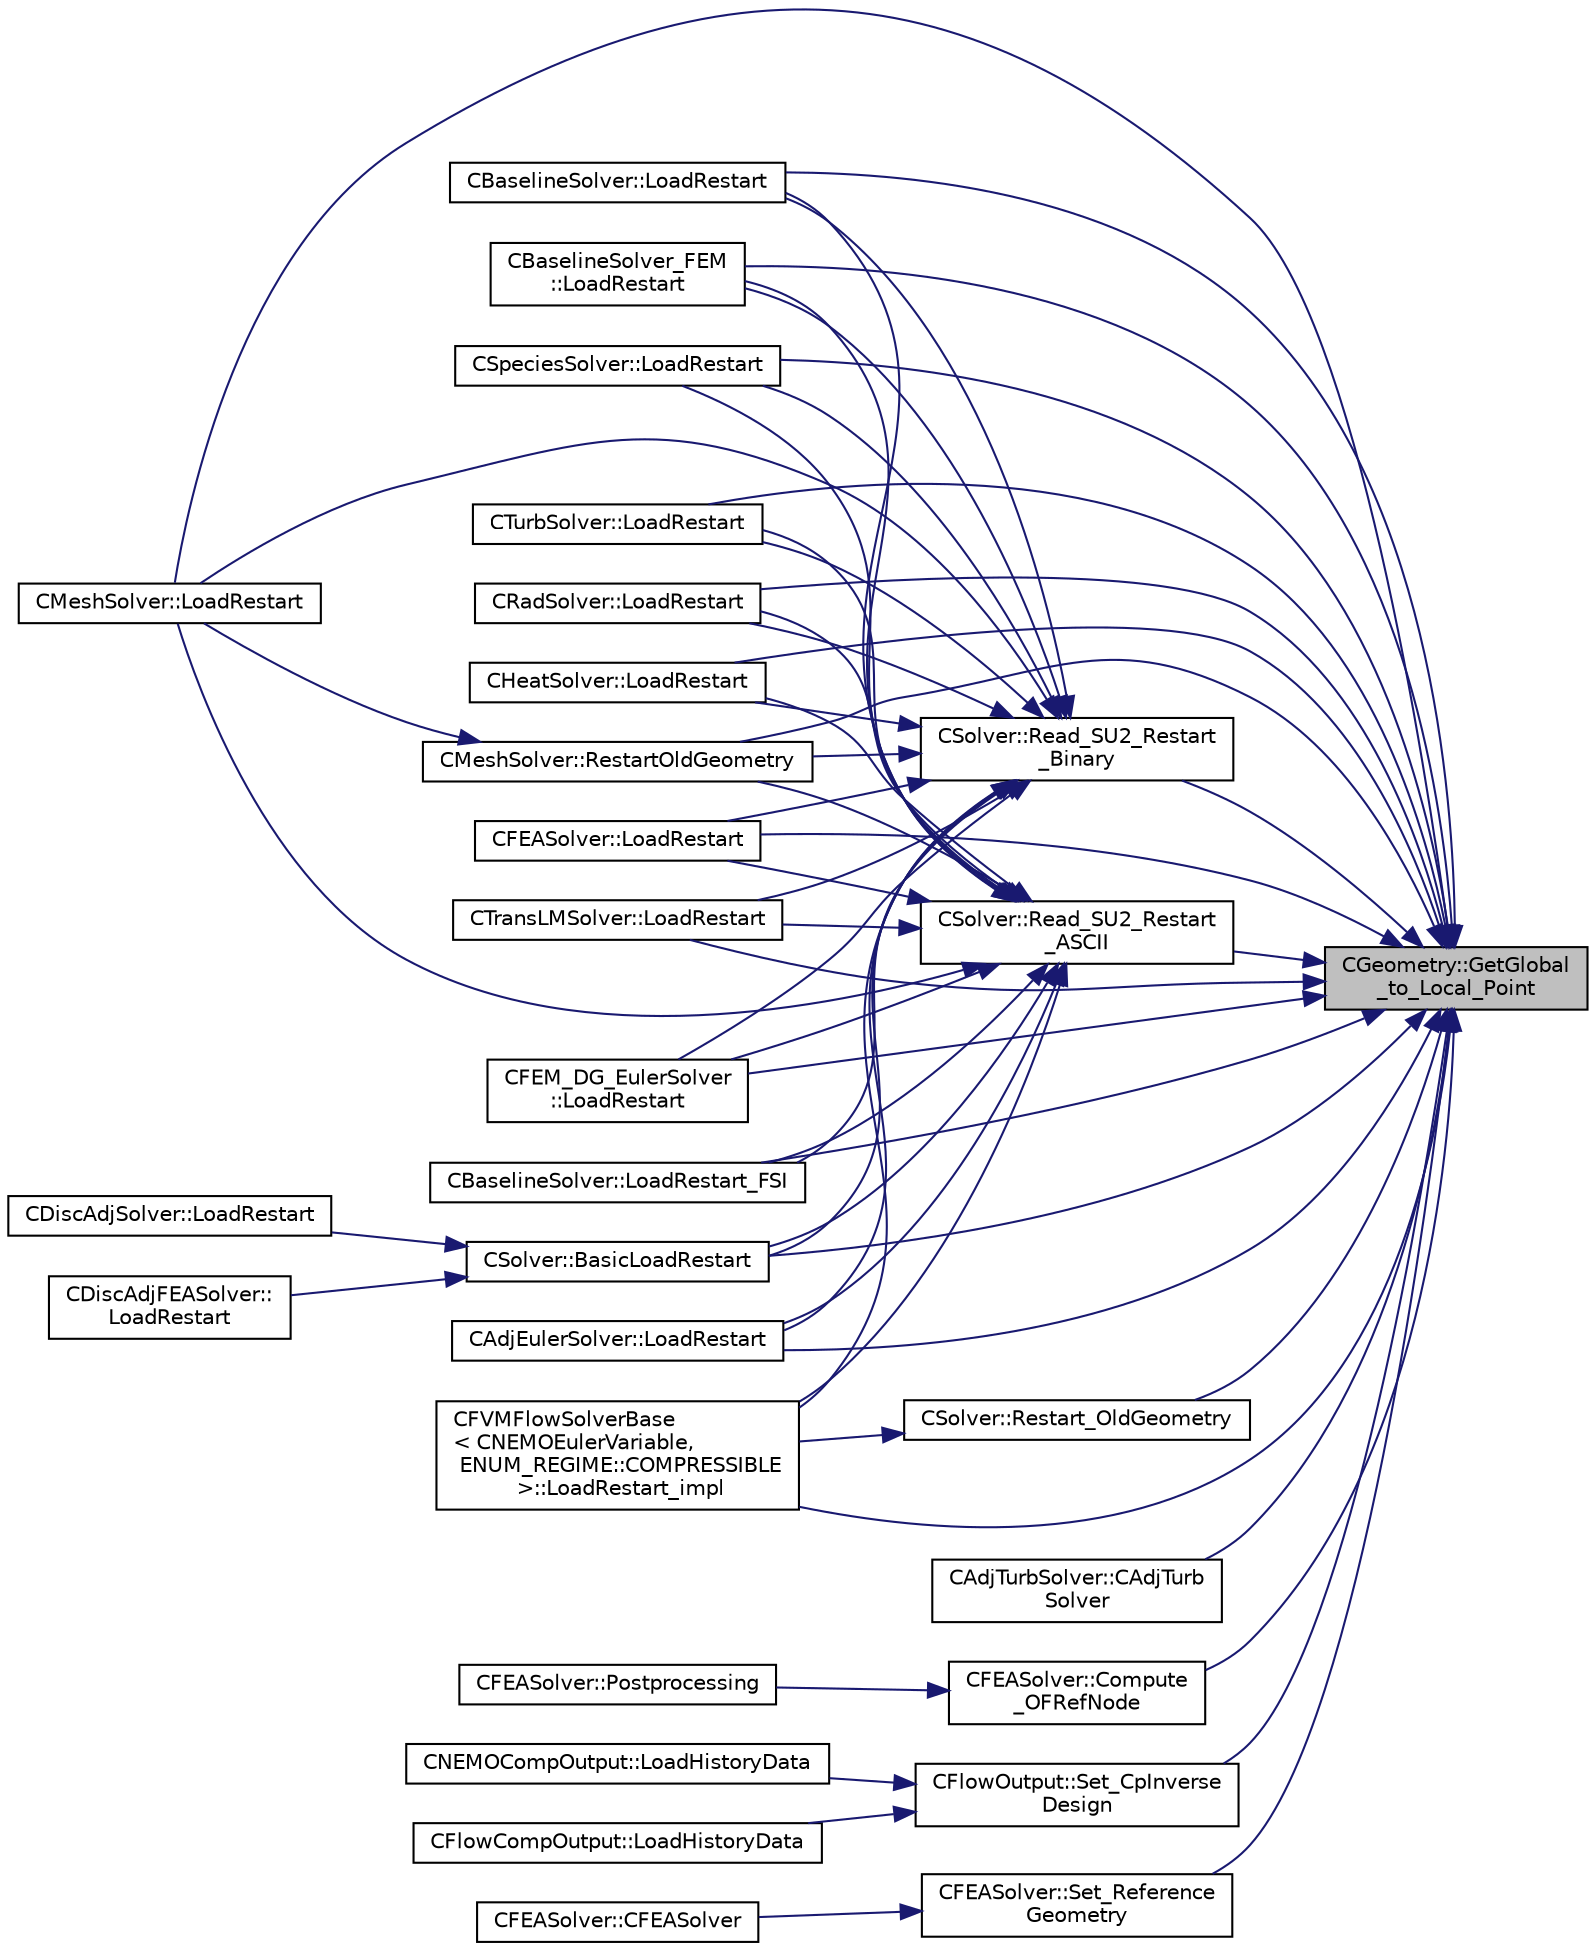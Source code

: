 digraph "CGeometry::GetGlobal_to_Local_Point"
{
 // LATEX_PDF_SIZE
  edge [fontname="Helvetica",fontsize="10",labelfontname="Helvetica",labelfontsize="10"];
  node [fontname="Helvetica",fontsize="10",shape=record];
  rankdir="RL";
  Node1 [label="CGeometry::GetGlobal\l_to_Local_Point",height=0.2,width=0.4,color="black", fillcolor="grey75", style="filled", fontcolor="black",tooltip="A virtual member."];
  Node1 -> Node2 [dir="back",color="midnightblue",fontsize="10",style="solid",fontname="Helvetica"];
  Node2 [label="CSolver::BasicLoadRestart",height=0.2,width=0.4,color="black", fillcolor="white", style="filled",URL="$classCSolver.html#a1da07a1447b99015b8d1ea6f1238c332",tooltip="Loads the solution from the restart file."];
  Node2 -> Node3 [dir="back",color="midnightblue",fontsize="10",style="solid",fontname="Helvetica"];
  Node3 [label="CDiscAdjSolver::LoadRestart",height=0.2,width=0.4,color="black", fillcolor="white", style="filled",URL="$classCDiscAdjSolver.html#adc04ad9d81d8669d0accabe899bdb39d",tooltip="Load a solution from a restart file."];
  Node2 -> Node4 [dir="back",color="midnightblue",fontsize="10",style="solid",fontname="Helvetica"];
  Node4 [label="CDiscAdjFEASolver::\lLoadRestart",height=0.2,width=0.4,color="black", fillcolor="white", style="filled",URL="$classCDiscAdjFEASolver.html#a30cbfd6dac6c80898c5624a96ab55b8c",tooltip="Load a solution from a restart file."];
  Node1 -> Node5 [dir="back",color="midnightblue",fontsize="10",style="solid",fontname="Helvetica"];
  Node5 [label="CAdjTurbSolver::CAdjTurb\lSolver",height=0.2,width=0.4,color="black", fillcolor="white", style="filled",URL="$classCAdjTurbSolver.html#a621bdae0b081f25a67425cc037cd90a2",tooltip=" "];
  Node1 -> Node6 [dir="back",color="midnightblue",fontsize="10",style="solid",fontname="Helvetica"];
  Node6 [label="CFEASolver::Compute\l_OFRefNode",height=0.2,width=0.4,color="black", fillcolor="white", style="filled",URL="$classCFEASolver.html#a70584057c3e5f61ddce67ef88df91e74",tooltip="Compute the objective function for a reference node."];
  Node6 -> Node7 [dir="back",color="midnightblue",fontsize="10",style="solid",fontname="Helvetica"];
  Node7 [label="CFEASolver::Postprocessing",height=0.2,width=0.4,color="black", fillcolor="white", style="filled",URL="$classCFEASolver.html#ab4fa9086b598c5778c9c0403a5626d1b",tooltip="Postprocessing."];
  Node1 -> Node8 [dir="back",color="midnightblue",fontsize="10",style="solid",fontname="Helvetica"];
  Node8 [label="CSpeciesSolver::LoadRestart",height=0.2,width=0.4,color="black", fillcolor="white", style="filled",URL="$classCSpeciesSolver.html#a40ecea72824a266fcda6347d08a4fcea",tooltip="Load a solution from a restart file."];
  Node1 -> Node9 [dir="back",color="midnightblue",fontsize="10",style="solid",fontname="Helvetica"];
  Node9 [label="CRadSolver::LoadRestart",height=0.2,width=0.4,color="black", fillcolor="white", style="filled",URL="$classCRadSolver.html#a9f64999fe5bfcb69fb4349d00d6d8ef5",tooltip="Load a solution from a restart file."];
  Node1 -> Node10 [dir="back",color="midnightblue",fontsize="10",style="solid",fontname="Helvetica"];
  Node10 [label="CBaselineSolver::LoadRestart",height=0.2,width=0.4,color="black", fillcolor="white", style="filled",URL="$classCBaselineSolver.html#aa5fad3af8c5b48950679d5c5a3a91ec4",tooltip="Load a solution from a restart file."];
  Node1 -> Node11 [dir="back",color="midnightblue",fontsize="10",style="solid",fontname="Helvetica"];
  Node11 [label="CBaselineSolver_FEM\l::LoadRestart",height=0.2,width=0.4,color="black", fillcolor="white", style="filled",URL="$classCBaselineSolver__FEM.html#a73e94685049650b1d21ea6bacca64e57",tooltip="Load a solution from a restart file."];
  Node1 -> Node12 [dir="back",color="midnightblue",fontsize="10",style="solid",fontname="Helvetica"];
  Node12 [label="CTurbSolver::LoadRestart",height=0.2,width=0.4,color="black", fillcolor="white", style="filled",URL="$classCTurbSolver.html#a7b62bcdb84f3345f560a6110905d7fb3",tooltip="Load a solution from a restart file."];
  Node1 -> Node13 [dir="back",color="midnightblue",fontsize="10",style="solid",fontname="Helvetica"];
  Node13 [label="CHeatSolver::LoadRestart",height=0.2,width=0.4,color="black", fillcolor="white", style="filled",URL="$classCHeatSolver.html#a0cc2cf63a1cd34b15be77cf3233beaae",tooltip="Load a solution from a restart file."];
  Node1 -> Node14 [dir="back",color="midnightblue",fontsize="10",style="solid",fontname="Helvetica"];
  Node14 [label="CMeshSolver::LoadRestart",height=0.2,width=0.4,color="black", fillcolor="white", style="filled",URL="$classCMeshSolver.html#a7049d436ca386344acd2424eceb39ef4",tooltip="Load a solution from a restart file."];
  Node1 -> Node15 [dir="back",color="midnightblue",fontsize="10",style="solid",fontname="Helvetica"];
  Node15 [label="CTransLMSolver::LoadRestart",height=0.2,width=0.4,color="black", fillcolor="white", style="filled",URL="$classCTransLMSolver.html#a6f940c3ebc5092d9d06306159300713d",tooltip="Load a solution from a restart file."];
  Node1 -> Node16 [dir="back",color="midnightblue",fontsize="10",style="solid",fontname="Helvetica"];
  Node16 [label="CAdjEulerSolver::LoadRestart",height=0.2,width=0.4,color="black", fillcolor="white", style="filled",URL="$classCAdjEulerSolver.html#a4bc9fada01b433e9194d4c0d67adbbbd",tooltip="Load a solution from a restart file."];
  Node1 -> Node17 [dir="back",color="midnightblue",fontsize="10",style="solid",fontname="Helvetica"];
  Node17 [label="CFEASolver::LoadRestart",height=0.2,width=0.4,color="black", fillcolor="white", style="filled",URL="$classCFEASolver.html#ac693299e88dfc4daaf1b2f410ec8351d",tooltip="Load a solution from a restart file."];
  Node1 -> Node18 [dir="back",color="midnightblue",fontsize="10",style="solid",fontname="Helvetica"];
  Node18 [label="CFEM_DG_EulerSolver\l::LoadRestart",height=0.2,width=0.4,color="black", fillcolor="white", style="filled",URL="$classCFEM__DG__EulerSolver.html#ab1a14528918d93d2f96c827a9f8bcd57",tooltip="Load a solution from a restart file."];
  Node1 -> Node19 [dir="back",color="midnightblue",fontsize="10",style="solid",fontname="Helvetica"];
  Node19 [label="CBaselineSolver::LoadRestart_FSI",height=0.2,width=0.4,color="black", fillcolor="white", style="filled",URL="$classCBaselineSolver.html#ad3404f10c41c7bffbd682cb650476689",tooltip="Load a FSI solution from a restart file."];
  Node1 -> Node20 [dir="back",color="midnightblue",fontsize="10",style="solid",fontname="Helvetica"];
  Node20 [label="CFVMFlowSolverBase\l\< CNEMOEulerVariable,\l ENUM_REGIME::COMPRESSIBLE\l \>::LoadRestart_impl",height=0.2,width=0.4,color="black", fillcolor="white", style="filled",URL="$classCFVMFlowSolverBase.html#a7cf80881bcda9a08b9c8cf78e7a3bc8d",tooltip="General implementation to load a flow solution from a restart file."];
  Node1 -> Node21 [dir="back",color="midnightblue",fontsize="10",style="solid",fontname="Helvetica"];
  Node21 [label="CSolver::Read_SU2_Restart\l_ASCII",height=0.2,width=0.4,color="black", fillcolor="white", style="filled",URL="$classCSolver.html#a2d9a54256f99b9881a0f9189cf73e902",tooltip="Read a native SU2 restart file in ASCII format."];
  Node21 -> Node2 [dir="back",color="midnightblue",fontsize="10",style="solid",fontname="Helvetica"];
  Node21 -> Node8 [dir="back",color="midnightblue",fontsize="10",style="solid",fontname="Helvetica"];
  Node21 -> Node9 [dir="back",color="midnightblue",fontsize="10",style="solid",fontname="Helvetica"];
  Node21 -> Node10 [dir="back",color="midnightblue",fontsize="10",style="solid",fontname="Helvetica"];
  Node21 -> Node11 [dir="back",color="midnightblue",fontsize="10",style="solid",fontname="Helvetica"];
  Node21 -> Node12 [dir="back",color="midnightblue",fontsize="10",style="solid",fontname="Helvetica"];
  Node21 -> Node13 [dir="back",color="midnightblue",fontsize="10",style="solid",fontname="Helvetica"];
  Node21 -> Node14 [dir="back",color="midnightblue",fontsize="10",style="solid",fontname="Helvetica"];
  Node21 -> Node15 [dir="back",color="midnightblue",fontsize="10",style="solid",fontname="Helvetica"];
  Node21 -> Node16 [dir="back",color="midnightblue",fontsize="10",style="solid",fontname="Helvetica"];
  Node21 -> Node17 [dir="back",color="midnightblue",fontsize="10",style="solid",fontname="Helvetica"];
  Node21 -> Node18 [dir="back",color="midnightblue",fontsize="10",style="solid",fontname="Helvetica"];
  Node21 -> Node19 [dir="back",color="midnightblue",fontsize="10",style="solid",fontname="Helvetica"];
  Node21 -> Node20 [dir="back",color="midnightblue",fontsize="10",style="solid",fontname="Helvetica"];
  Node21 -> Node22 [dir="back",color="midnightblue",fontsize="10",style="solid",fontname="Helvetica"];
  Node22 [label="CMeshSolver::RestartOldGeometry",height=0.2,width=0.4,color="black", fillcolor="white", style="filled",URL="$classCMeshSolver.html#accd7241ab78f3ccd19e918ccda4fb6e3",tooltip="Load the geometries at the previous time states n and nM1."];
  Node22 -> Node14 [dir="back",color="midnightblue",fontsize="10",style="solid",fontname="Helvetica"];
  Node1 -> Node23 [dir="back",color="midnightblue",fontsize="10",style="solid",fontname="Helvetica"];
  Node23 [label="CSolver::Read_SU2_Restart\l_Binary",height=0.2,width=0.4,color="black", fillcolor="white", style="filled",URL="$classCSolver.html#a014ca6bbee7673aec0ba83067a6716a0",tooltip="Read a native SU2 restart file in binary format."];
  Node23 -> Node2 [dir="back",color="midnightblue",fontsize="10",style="solid",fontname="Helvetica"];
  Node23 -> Node8 [dir="back",color="midnightblue",fontsize="10",style="solid",fontname="Helvetica"];
  Node23 -> Node9 [dir="back",color="midnightblue",fontsize="10",style="solid",fontname="Helvetica"];
  Node23 -> Node10 [dir="back",color="midnightblue",fontsize="10",style="solid",fontname="Helvetica"];
  Node23 -> Node11 [dir="back",color="midnightblue",fontsize="10",style="solid",fontname="Helvetica"];
  Node23 -> Node12 [dir="back",color="midnightblue",fontsize="10",style="solid",fontname="Helvetica"];
  Node23 -> Node13 [dir="back",color="midnightblue",fontsize="10",style="solid",fontname="Helvetica"];
  Node23 -> Node14 [dir="back",color="midnightblue",fontsize="10",style="solid",fontname="Helvetica"];
  Node23 -> Node15 [dir="back",color="midnightblue",fontsize="10",style="solid",fontname="Helvetica"];
  Node23 -> Node16 [dir="back",color="midnightblue",fontsize="10",style="solid",fontname="Helvetica"];
  Node23 -> Node17 [dir="back",color="midnightblue",fontsize="10",style="solid",fontname="Helvetica"];
  Node23 -> Node18 [dir="back",color="midnightblue",fontsize="10",style="solid",fontname="Helvetica"];
  Node23 -> Node19 [dir="back",color="midnightblue",fontsize="10",style="solid",fontname="Helvetica"];
  Node23 -> Node20 [dir="back",color="midnightblue",fontsize="10",style="solid",fontname="Helvetica"];
  Node23 -> Node22 [dir="back",color="midnightblue",fontsize="10",style="solid",fontname="Helvetica"];
  Node1 -> Node24 [dir="back",color="midnightblue",fontsize="10",style="solid",fontname="Helvetica"];
  Node24 [label="CSolver::Restart_OldGeometry",height=0.2,width=0.4,color="black", fillcolor="white", style="filled",URL="$classCSolver.html#a5a2c57500290322ac02752f98fa1f163",tooltip="Load the geometries at the previous time states n and nM1."];
  Node24 -> Node20 [dir="back",color="midnightblue",fontsize="10",style="solid",fontname="Helvetica"];
  Node1 -> Node22 [dir="back",color="midnightblue",fontsize="10",style="solid",fontname="Helvetica"];
  Node1 -> Node25 [dir="back",color="midnightblue",fontsize="10",style="solid",fontname="Helvetica"];
  Node25 [label="CFlowOutput::Set_CpInverse\lDesign",height=0.2,width=0.4,color="black", fillcolor="white", style="filled",URL="$classCFlowOutput.html#aef6c752be4957117ad0b9610d3e210bd",tooltip="Set CP inverse design output field values (and also into the solver)."];
  Node25 -> Node26 [dir="back",color="midnightblue",fontsize="10",style="solid",fontname="Helvetica"];
  Node26 [label="CFlowCompOutput::LoadHistoryData",height=0.2,width=0.4,color="black", fillcolor="white", style="filled",URL="$classCFlowCompOutput.html#a393cb19a691990ee6e88f844eccc79ed",tooltip="Load the history output field values."];
  Node25 -> Node27 [dir="back",color="midnightblue",fontsize="10",style="solid",fontname="Helvetica"];
  Node27 [label="CNEMOCompOutput::LoadHistoryData",height=0.2,width=0.4,color="black", fillcolor="white", style="filled",URL="$classCNEMOCompOutput.html#a7a9f1a32fe55e6a967a27eb38408ec99",tooltip="Load the history output field values."];
  Node1 -> Node28 [dir="back",color="midnightblue",fontsize="10",style="solid",fontname="Helvetica"];
  Node28 [label="CFEASolver::Set_Reference\lGeometry",height=0.2,width=0.4,color="black", fillcolor="white", style="filled",URL="$classCFEASolver.html#ae7d8e55f2ec6a53af24eec6d096e9953",tooltip="Set a reference geometry for ."];
  Node28 -> Node29 [dir="back",color="midnightblue",fontsize="10",style="solid",fontname="Helvetica"];
  Node29 [label="CFEASolver::CFEASolver",height=0.2,width=0.4,color="black", fillcolor="white", style="filled",URL="$classCFEASolver.html#a1d4c7d17d9c7143d3079fc78fae1599d",tooltip=" "];
}
